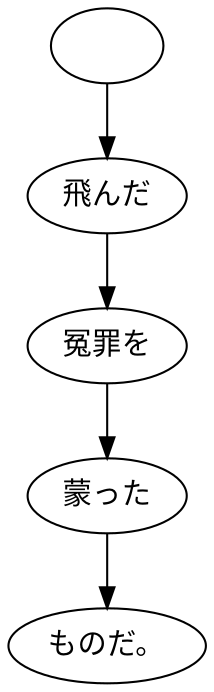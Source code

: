digraph graph952 {
	node0 [label="　"];
	node1 [label="飛んだ"];
	node2 [label="冤罪を"];
	node3 [label="蒙った"];
	node4 [label="ものだ。"];
	node0 -> node1;
	node1 -> node2;
	node2 -> node3;
	node3 -> node4;
}
